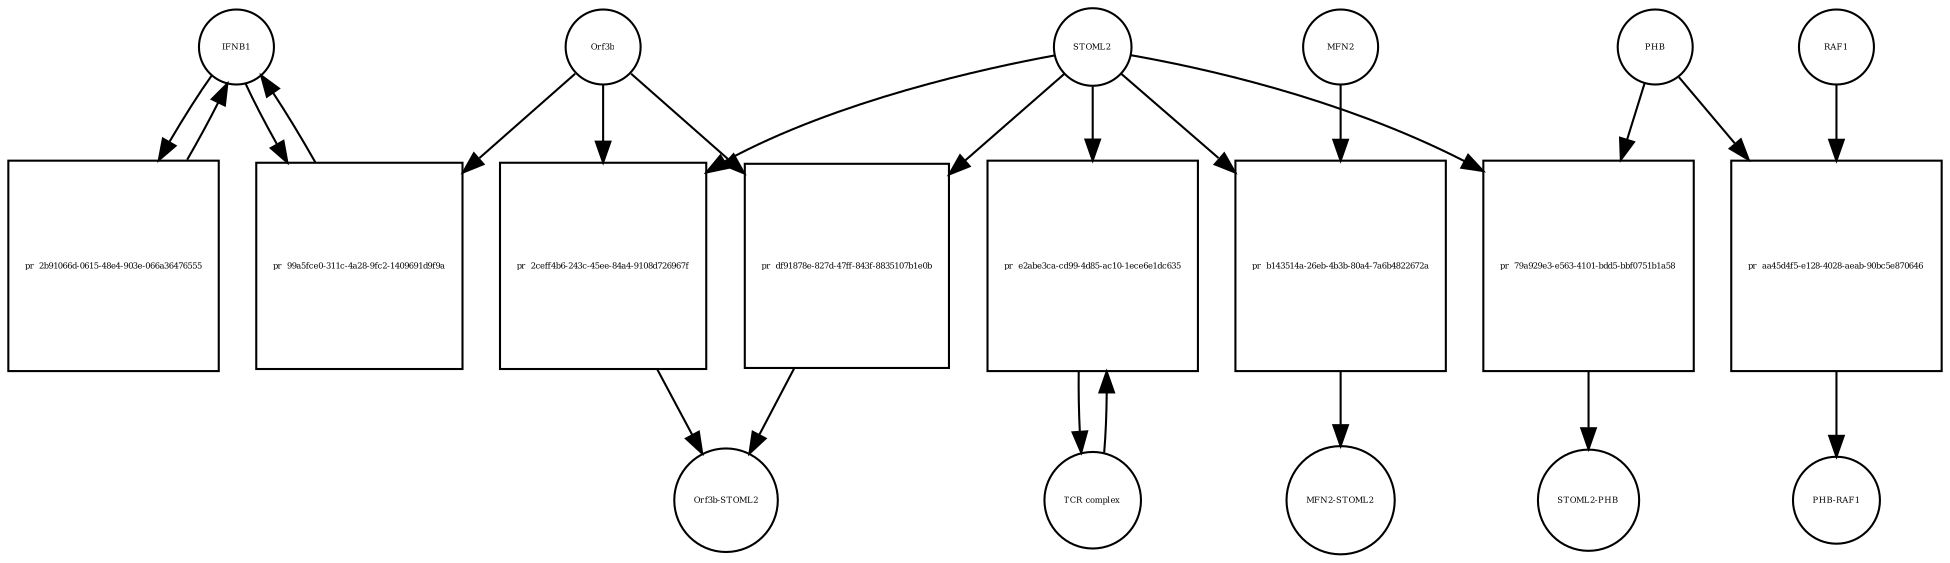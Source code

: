 strict digraph  {
IFNB1 [annotation=urn_miriam_uniprot_P01574, bipartite=0, cls=macromolecule, fontsize=4, label=IFNB1, shape=circle];
"pr_99a5fce0-311c-4a28-9fc2-1409691d9f9a" [annotation="", bipartite=1, cls=process, fontsize=4, label="pr_99a5fce0-311c-4a28-9fc2-1409691d9f9a", shape=square];
Orf3b [annotation="", bipartite=0, cls=macromolecule, fontsize=4, label=Orf3b, shape=circle];
"pr_2b91066d-0615-48e4-903e-066a36476555" [annotation="", bipartite=1, cls=process, fontsize=4, label="pr_2b91066d-0615-48e4-903e-066a36476555", shape=square];
STOML2 [annotation=urn_miriam_pubmed_18641330, bipartite=0, cls="macromolecule multimer", fontsize=4, label=STOML2, shape=circle];
"pr_b143514a-26eb-4b3b-80a4-7a6b4822672a" [annotation="", bipartite=1, cls=process, fontsize=4, label="pr_b143514a-26eb-4b3b-80a4-7a6b4822672a", shape=square];
MFN2 [annotation=urn_miriam_uniprot_O95140, bipartite=0, cls=macromolecule, fontsize=4, label=MFN2, shape=circle];
"MFN2-STOML2" [annotation="", bipartite=0, cls=complex, fontsize=4, label="MFN2-STOML2", shape=circle];
"pr_2ceff4b6-243c-45ee-84a4-9108d726967f" [annotation="", bipartite=1, cls=process, fontsize=4, label="pr_2ceff4b6-243c-45ee-84a4-9108d726967f", shape=square];
"Orf3b-STOML2" [annotation="", bipartite=0, cls=complex, fontsize=4, label="Orf3b-STOML2", shape=circle];
"pr_79a929e3-e563-4101-bdd5-bbf0751b1a58" [annotation="", bipartite=1, cls=process, fontsize=4, label="pr_79a929e3-e563-4101-bdd5-bbf0751b1a58", shape=square];
PHB [annotation=urn_miriam_uniprot_P35232, bipartite=0, cls=macromolecule, fontsize=4, label=PHB, shape=circle];
"STOML2-PHB" [annotation="", bipartite=0, cls=complex, fontsize=4, label="STOML2-PHB", shape=circle];
"pr_aa45d4f5-e128-4028-aeab-90bc5e870646" [annotation="", bipartite=1, cls=process, fontsize=4, label="pr_aa45d4f5-e128-4028-aeab-90bc5e870646", shape=square];
RAF1 [annotation=urn_miriam_uniprot_P04049, bipartite=0, cls=macromolecule, fontsize=4, label=RAF1, shape=circle];
"PHB-RAF1" [annotation="", bipartite=0, cls=complex, fontsize=4, label="PHB-RAF1", shape=circle];
"pr_df91878e-827d-47ff-843f-8835107b1e0b" [annotation="", bipartite=1, cls=process, fontsize=4, label="pr_df91878e-827d-47ff-843f-8835107b1e0b", shape=square];
"pr_e2abe3ca-cd99-4d85-ac10-1ece6e1dc635" [annotation="", bipartite=1, cls=process, fontsize=4, label="pr_e2abe3ca-cd99-4d85-ac10-1ece6e1dc635", shape=square];
"TCR complex" [annotation="urn_miriam_uniprot_P07766|urn_miriam_uniprot_P04234|urn_miriam_uniprot_P09693|urn_miriam_uniprot_P20963|urn_miriam_uniprot_P01848|urn_miriam_uniprot_Q9UJZ1|urn_miriam_uniprot_P0DSE2", bipartite=0, cls=complex, fontsize=4, label="TCR complex", shape=circle];
IFNB1 -> "pr_99a5fce0-311c-4a28-9fc2-1409691d9f9a"  [annotation="", interaction_type=consumption];
IFNB1 -> "pr_2b91066d-0615-48e4-903e-066a36476555"  [annotation="", interaction_type=consumption];
"pr_99a5fce0-311c-4a28-9fc2-1409691d9f9a" -> IFNB1  [annotation="", interaction_type=production];
Orf3b -> "pr_99a5fce0-311c-4a28-9fc2-1409691d9f9a"  [annotation="", interaction_type=inhibition];
Orf3b -> "pr_2ceff4b6-243c-45ee-84a4-9108d726967f"  [annotation="", interaction_type=consumption];
Orf3b -> "pr_df91878e-827d-47ff-843f-8835107b1e0b"  [annotation="", interaction_type=consumption];
"pr_2b91066d-0615-48e4-903e-066a36476555" -> IFNB1  [annotation="", interaction_type=production];
STOML2 -> "pr_b143514a-26eb-4b3b-80a4-7a6b4822672a"  [annotation="", interaction_type=consumption];
STOML2 -> "pr_2ceff4b6-243c-45ee-84a4-9108d726967f"  [annotation="", interaction_type=consumption];
STOML2 -> "pr_79a929e3-e563-4101-bdd5-bbf0751b1a58"  [annotation="", interaction_type=consumption];
STOML2 -> "pr_df91878e-827d-47ff-843f-8835107b1e0b"  [annotation="", interaction_type=consumption];
STOML2 -> "pr_e2abe3ca-cd99-4d85-ac10-1ece6e1dc635"  [annotation="", interaction_type=consumption];
"pr_b143514a-26eb-4b3b-80a4-7a6b4822672a" -> "MFN2-STOML2"  [annotation="", interaction_type=production];
MFN2 -> "pr_b143514a-26eb-4b3b-80a4-7a6b4822672a"  [annotation="", interaction_type=consumption];
"pr_2ceff4b6-243c-45ee-84a4-9108d726967f" -> "Orf3b-STOML2"  [annotation="", interaction_type=production];
"pr_79a929e3-e563-4101-bdd5-bbf0751b1a58" -> "STOML2-PHB"  [annotation="", interaction_type=production];
PHB -> "pr_79a929e3-e563-4101-bdd5-bbf0751b1a58"  [annotation="", interaction_type=consumption];
PHB -> "pr_aa45d4f5-e128-4028-aeab-90bc5e870646"  [annotation="", interaction_type=consumption];
"pr_aa45d4f5-e128-4028-aeab-90bc5e870646" -> "PHB-RAF1"  [annotation="", interaction_type=production];
RAF1 -> "pr_aa45d4f5-e128-4028-aeab-90bc5e870646"  [annotation="", interaction_type=consumption];
"pr_df91878e-827d-47ff-843f-8835107b1e0b" -> "Orf3b-STOML2"  [annotation="", interaction_type=production];
"pr_e2abe3ca-cd99-4d85-ac10-1ece6e1dc635" -> "TCR complex"  [annotation="", interaction_type=production];
"TCR complex" -> "pr_e2abe3ca-cd99-4d85-ac10-1ece6e1dc635"  [annotation="", interaction_type=consumption];
}
